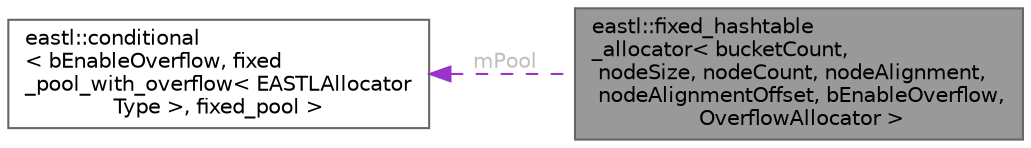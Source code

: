 digraph "eastl::fixed_hashtable_allocator&lt; bucketCount, nodeSize, nodeCount, nodeAlignment, nodeAlignmentOffset, bEnableOverflow, OverflowAllocator &gt;"
{
 // LATEX_PDF_SIZE
  bgcolor="transparent";
  edge [fontname=Helvetica,fontsize=10,labelfontname=Helvetica,labelfontsize=10];
  node [fontname=Helvetica,fontsize=10,shape=box,height=0.2,width=0.4];
  rankdir="LR";
  Node1 [id="Node000001",label="eastl::fixed_hashtable\l_allocator\< bucketCount,\l nodeSize, nodeCount, nodeAlignment,\l nodeAlignmentOffset, bEnableOverflow,\l OverflowAllocator \>",height=0.2,width=0.4,color="gray40", fillcolor="grey60", style="filled", fontcolor="black",tooltip=" "];
  Node2 -> Node1 [id="edge2_Node000001_Node000002",dir="back",color="darkorchid3",style="dashed",tooltip=" ",label=" mPool",fontcolor="grey" ];
  Node2 [id="Node000002",label="eastl::conditional\l\< bEnableOverflow, fixed\l_pool_with_overflow\< EASTLAllocator\lType \>, fixed_pool \>",height=0.2,width=0.4,color="gray40", fillcolor="white", style="filled",URL="$structeastl_1_1conditional.html",tooltip=" "];
}
